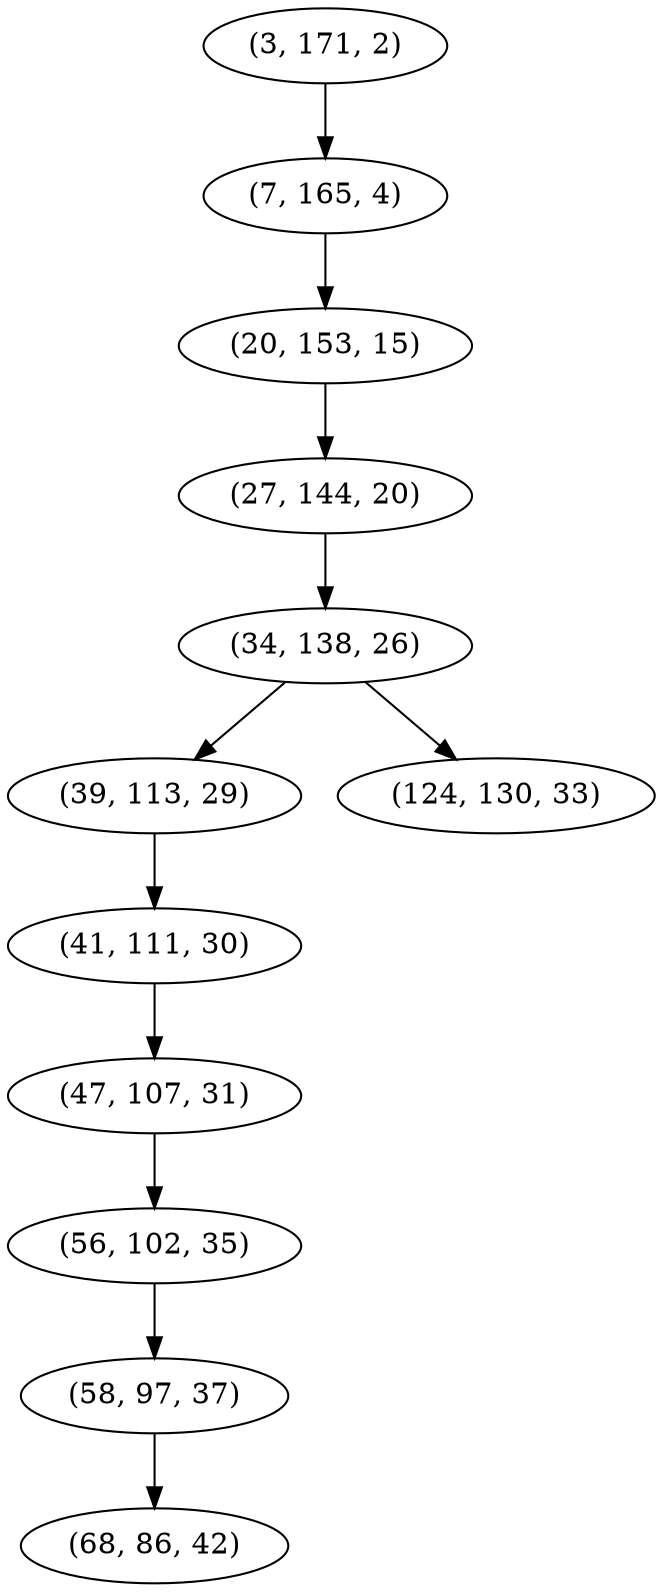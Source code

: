 digraph tree {
    "(3, 171, 2)";
    "(7, 165, 4)";
    "(20, 153, 15)";
    "(27, 144, 20)";
    "(34, 138, 26)";
    "(39, 113, 29)";
    "(41, 111, 30)";
    "(47, 107, 31)";
    "(56, 102, 35)";
    "(58, 97, 37)";
    "(68, 86, 42)";
    "(124, 130, 33)";
    "(3, 171, 2)" -> "(7, 165, 4)";
    "(7, 165, 4)" -> "(20, 153, 15)";
    "(20, 153, 15)" -> "(27, 144, 20)";
    "(27, 144, 20)" -> "(34, 138, 26)";
    "(34, 138, 26)" -> "(39, 113, 29)";
    "(34, 138, 26)" -> "(124, 130, 33)";
    "(39, 113, 29)" -> "(41, 111, 30)";
    "(41, 111, 30)" -> "(47, 107, 31)";
    "(47, 107, 31)" -> "(56, 102, 35)";
    "(56, 102, 35)" -> "(58, 97, 37)";
    "(58, 97, 37)" -> "(68, 86, 42)";
}
